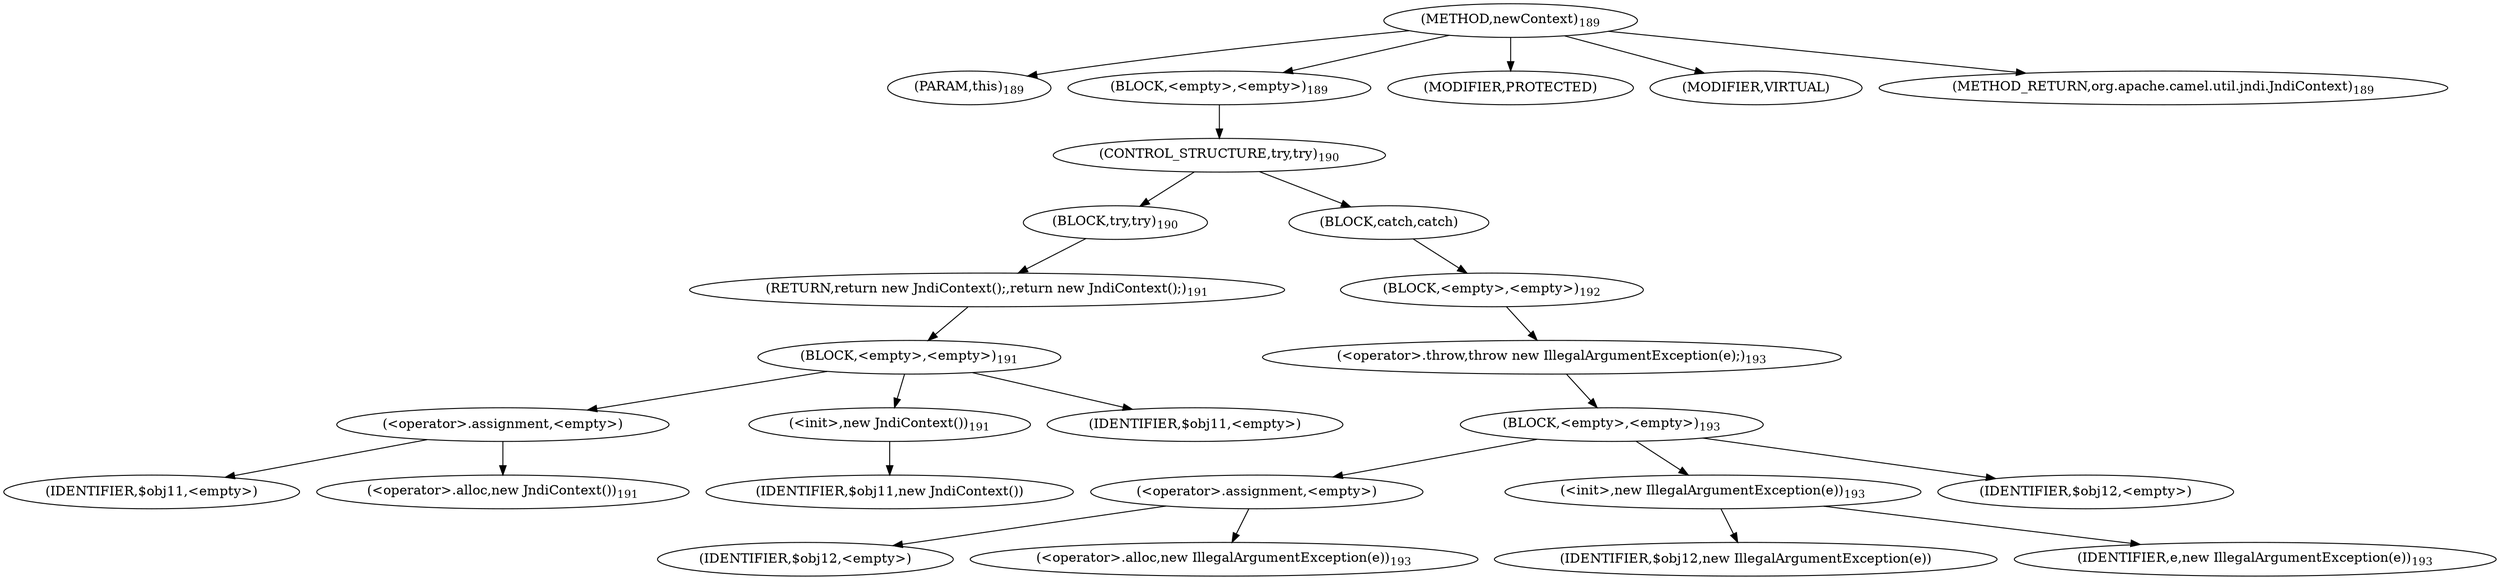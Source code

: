digraph "newContext" {  
"679" [label = <(METHOD,newContext)<SUB>189</SUB>> ]
"680" [label = <(PARAM,this)<SUB>189</SUB>> ]
"681" [label = <(BLOCK,&lt;empty&gt;,&lt;empty&gt;)<SUB>189</SUB>> ]
"682" [label = <(CONTROL_STRUCTURE,try,try)<SUB>190</SUB>> ]
"683" [label = <(BLOCK,try,try)<SUB>190</SUB>> ]
"684" [label = <(RETURN,return new JndiContext();,return new JndiContext();)<SUB>191</SUB>> ]
"685" [label = <(BLOCK,&lt;empty&gt;,&lt;empty&gt;)<SUB>191</SUB>> ]
"686" [label = <(&lt;operator&gt;.assignment,&lt;empty&gt;)> ]
"687" [label = <(IDENTIFIER,$obj11,&lt;empty&gt;)> ]
"688" [label = <(&lt;operator&gt;.alloc,new JndiContext())<SUB>191</SUB>> ]
"689" [label = <(&lt;init&gt;,new JndiContext())<SUB>191</SUB>> ]
"690" [label = <(IDENTIFIER,$obj11,new JndiContext())> ]
"691" [label = <(IDENTIFIER,$obj11,&lt;empty&gt;)> ]
"692" [label = <(BLOCK,catch,catch)> ]
"693" [label = <(BLOCK,&lt;empty&gt;,&lt;empty&gt;)<SUB>192</SUB>> ]
"694" [label = <(&lt;operator&gt;.throw,throw new IllegalArgumentException(e);)<SUB>193</SUB>> ]
"695" [label = <(BLOCK,&lt;empty&gt;,&lt;empty&gt;)<SUB>193</SUB>> ]
"696" [label = <(&lt;operator&gt;.assignment,&lt;empty&gt;)> ]
"697" [label = <(IDENTIFIER,$obj12,&lt;empty&gt;)> ]
"698" [label = <(&lt;operator&gt;.alloc,new IllegalArgumentException(e))<SUB>193</SUB>> ]
"699" [label = <(&lt;init&gt;,new IllegalArgumentException(e))<SUB>193</SUB>> ]
"700" [label = <(IDENTIFIER,$obj12,new IllegalArgumentException(e))> ]
"701" [label = <(IDENTIFIER,e,new IllegalArgumentException(e))<SUB>193</SUB>> ]
"702" [label = <(IDENTIFIER,$obj12,&lt;empty&gt;)> ]
"703" [label = <(MODIFIER,PROTECTED)> ]
"704" [label = <(MODIFIER,VIRTUAL)> ]
"705" [label = <(METHOD_RETURN,org.apache.camel.util.jndi.JndiContext)<SUB>189</SUB>> ]
  "679" -> "680" 
  "679" -> "681" 
  "679" -> "703" 
  "679" -> "704" 
  "679" -> "705" 
  "681" -> "682" 
  "682" -> "683" 
  "682" -> "692" 
  "683" -> "684" 
  "684" -> "685" 
  "685" -> "686" 
  "685" -> "689" 
  "685" -> "691" 
  "686" -> "687" 
  "686" -> "688" 
  "689" -> "690" 
  "692" -> "693" 
  "693" -> "694" 
  "694" -> "695" 
  "695" -> "696" 
  "695" -> "699" 
  "695" -> "702" 
  "696" -> "697" 
  "696" -> "698" 
  "699" -> "700" 
  "699" -> "701" 
}
